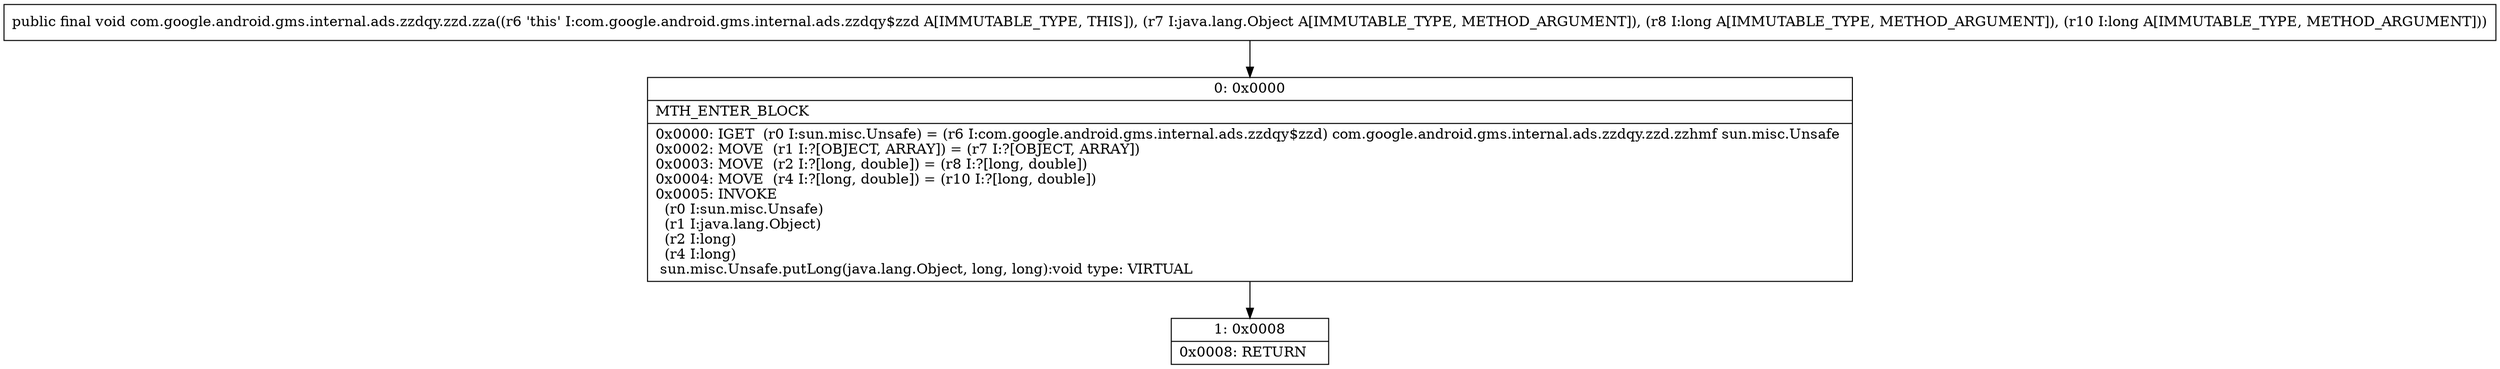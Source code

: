 digraph "CFG forcom.google.android.gms.internal.ads.zzdqy.zzd.zza(Ljava\/lang\/Object;JJ)V" {
Node_0 [shape=record,label="{0\:\ 0x0000|MTH_ENTER_BLOCK\l|0x0000: IGET  (r0 I:sun.misc.Unsafe) = (r6 I:com.google.android.gms.internal.ads.zzdqy$zzd) com.google.android.gms.internal.ads.zzdqy.zzd.zzhmf sun.misc.Unsafe \l0x0002: MOVE  (r1 I:?[OBJECT, ARRAY]) = (r7 I:?[OBJECT, ARRAY]) \l0x0003: MOVE  (r2 I:?[long, double]) = (r8 I:?[long, double]) \l0x0004: MOVE  (r4 I:?[long, double]) = (r10 I:?[long, double]) \l0x0005: INVOKE  \l  (r0 I:sun.misc.Unsafe)\l  (r1 I:java.lang.Object)\l  (r2 I:long)\l  (r4 I:long)\l sun.misc.Unsafe.putLong(java.lang.Object, long, long):void type: VIRTUAL \l}"];
Node_1 [shape=record,label="{1\:\ 0x0008|0x0008: RETURN   \l}"];
MethodNode[shape=record,label="{public final void com.google.android.gms.internal.ads.zzdqy.zzd.zza((r6 'this' I:com.google.android.gms.internal.ads.zzdqy$zzd A[IMMUTABLE_TYPE, THIS]), (r7 I:java.lang.Object A[IMMUTABLE_TYPE, METHOD_ARGUMENT]), (r8 I:long A[IMMUTABLE_TYPE, METHOD_ARGUMENT]), (r10 I:long A[IMMUTABLE_TYPE, METHOD_ARGUMENT])) }"];
MethodNode -> Node_0;
Node_0 -> Node_1;
}

